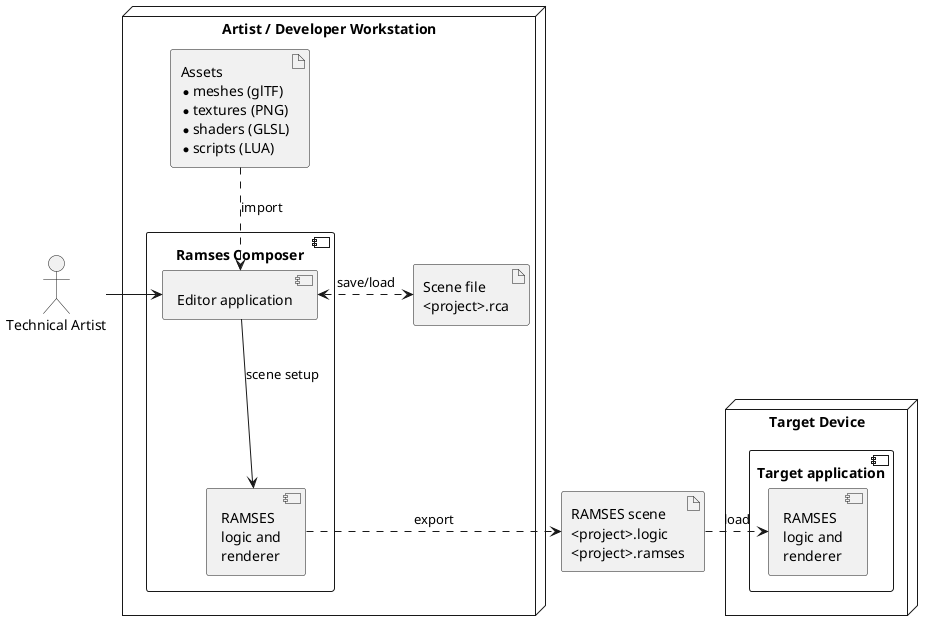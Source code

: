 SPDX-License-Identifier: MPL-2.0

This file is part of Ramses Composer
(see https://github.com/GENIVI/ramses-composer-docs).

This Source Code Form is subject to the terms of the Mozilla Public License, v. 2.0.
If a copy of the MPL was not distributed with this file, You can obtain one at http://mozilla.org/MPL/2.0/.

@startuml

actor "Technical Artist" as user

node "Artist / Developer Workstation" as desktop {

artifact "Assets\n*meshes (glTF)\n*textures (PNG)\n*shaders (GLSL)\n*scripts (LUA)" as assets

artifact "Scene file\n<project>.rca" as rca

component "Ramses Composer" as raco {
component "Editor application" as ui
component "RAMSES\nlogic and\nrenderer" as preview
}
}

artifact "RAMSES scene\n<project>.logic\n<project>.ramses" as ramses_file

node "Target Device" as target {
component "Target application" as app {
component "RAMSES\nlogic and\nrenderer" as ramses
}
}

user -> ui
ui --> preview : scene setup
ui <.> rca : save/load

assets .-> ui : import

preview .right-> ramses_file : export
ramses_file .right-> ramses : load

@enduml
